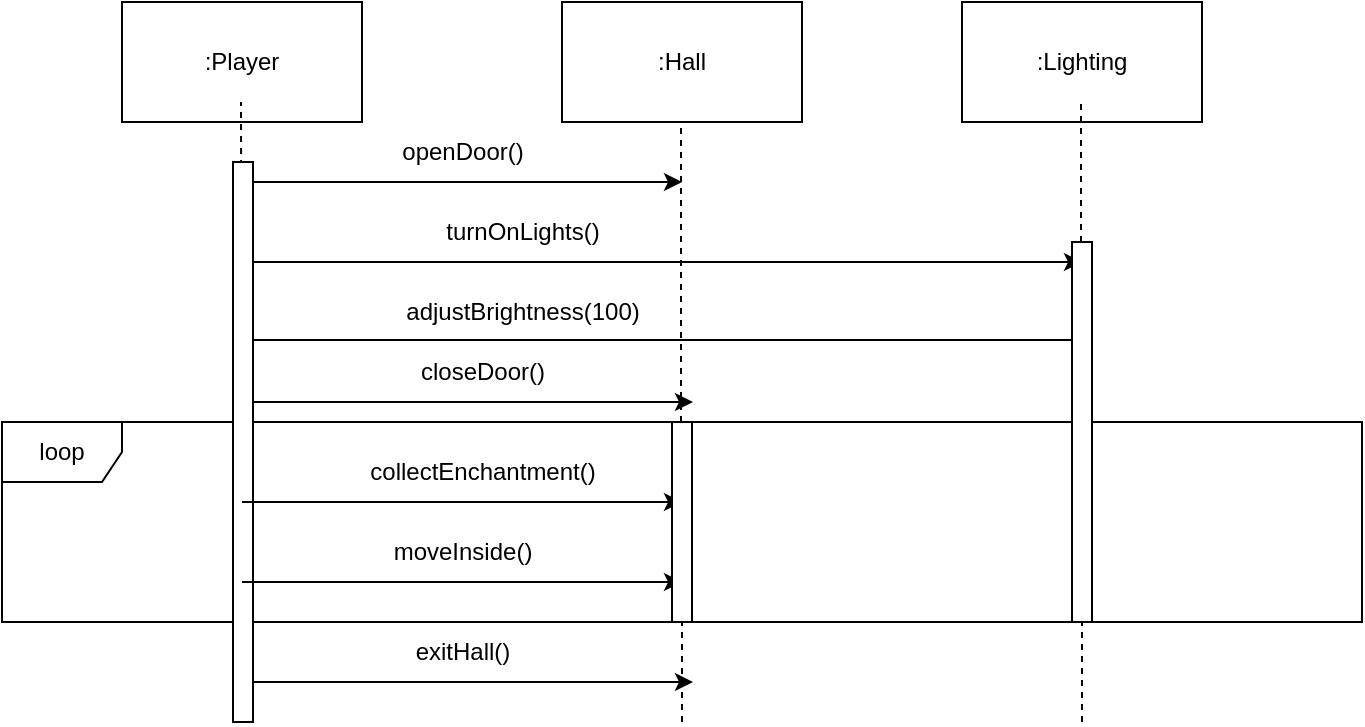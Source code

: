 <mxfile version="25.0.1">
  <diagram name="Sayfa -1" id="v08Ev-UVrjxoGycN5_Oy">
    <mxGraphModel dx="1084" dy="593" grid="1" gridSize="10" guides="1" tooltips="1" connect="1" arrows="1" fold="1" page="1" pageScale="1" pageWidth="850" pageHeight="1100" math="0" shadow="0">
      <root>
        <mxCell id="0" />
        <mxCell id="1" parent="0" />
        <mxCell id="JVXAD5Exc_dnLByAMINy-1" value=":Player" style="rounded=0;whiteSpace=wrap;html=1;" parent="1" vertex="1">
          <mxGeometry x="160" y="140" width="120" height="60" as="geometry" />
        </mxCell>
        <mxCell id="JVXAD5Exc_dnLByAMINy-2" value=":Hall" style="rounded=0;whiteSpace=wrap;html=1;" parent="1" vertex="1">
          <mxGeometry x="380" y="140" width="120" height="60" as="geometry" />
        </mxCell>
        <mxCell id="JVXAD5Exc_dnLByAMINy-3" value=":Lighting" style="rounded=0;whiteSpace=wrap;html=1;" parent="1" vertex="1">
          <mxGeometry x="580" y="140" width="120" height="60" as="geometry" />
        </mxCell>
        <mxCell id="JVXAD5Exc_dnLByAMINy-4" value="loop" style="shape=umlFrame;whiteSpace=wrap;html=1;pointerEvents=0;" parent="1" vertex="1">
          <mxGeometry x="100" y="350" width="680" height="100" as="geometry" />
        </mxCell>
        <mxCell id="JVXAD5Exc_dnLByAMINy-5" value="" style="endArrow=classic;html=1;rounded=0;" parent="1" edge="1">
          <mxGeometry width="50" height="50" relative="1" as="geometry">
            <mxPoint x="220" y="230" as="sourcePoint" />
            <mxPoint x="440" y="230" as="targetPoint" />
          </mxGeometry>
        </mxCell>
        <mxCell id="JVXAD5Exc_dnLByAMINy-6" value="" style="endArrow=classic;html=1;rounded=0;" parent="1" edge="1">
          <mxGeometry width="50" height="50" relative="1" as="geometry">
            <mxPoint x="220" y="270" as="sourcePoint" />
            <mxPoint x="640" y="270" as="targetPoint" />
          </mxGeometry>
        </mxCell>
        <mxCell id="JVXAD5Exc_dnLByAMINy-7" value="" style="endArrow=classic;html=1;rounded=0;" parent="1" edge="1">
          <mxGeometry width="50" height="50" relative="1" as="geometry">
            <mxPoint x="225.5" y="309" as="sourcePoint" />
            <mxPoint x="645.5" y="309" as="targetPoint" />
          </mxGeometry>
        </mxCell>
        <mxCell id="JVXAD5Exc_dnLByAMINy-8" value="" style="endArrow=none;dashed=1;html=1;rounded=0;entryX=0.5;entryY=1;entryDx=0;entryDy=0;" parent="1" edge="1">
          <mxGeometry width="50" height="50" relative="1" as="geometry">
            <mxPoint x="220" y="480" as="sourcePoint" />
            <mxPoint x="219.5" y="190" as="targetPoint" />
            <Array as="points">
              <mxPoint x="219.5" y="190" />
            </Array>
          </mxGeometry>
        </mxCell>
        <mxCell id="JVXAD5Exc_dnLByAMINy-10" value="" style="endArrow=none;dashed=1;html=1;rounded=0;entryX=0.5;entryY=1;entryDx=0;entryDy=0;" parent="1" source="JVXAD5Exc_dnLByAMINy-29" edge="1">
          <mxGeometry width="50" height="50" relative="1" as="geometry">
            <mxPoint x="640" y="500" as="sourcePoint" />
            <mxPoint x="639.5" y="190" as="targetPoint" />
          </mxGeometry>
        </mxCell>
        <mxCell id="JVXAD5Exc_dnLByAMINy-11" value="openDoor()" style="text;html=1;align=center;verticalAlign=middle;resizable=0;points=[];autosize=1;strokeColor=none;fillColor=none;" parent="1" vertex="1">
          <mxGeometry x="290" y="200" width="80" height="30" as="geometry" />
        </mxCell>
        <mxCell id="JVXAD5Exc_dnLByAMINy-12" value="turnOnLights()" style="text;html=1;align=center;verticalAlign=middle;resizable=0;points=[];autosize=1;strokeColor=none;fillColor=none;" parent="1" vertex="1">
          <mxGeometry x="310" y="240" width="100" height="30" as="geometry" />
        </mxCell>
        <mxCell id="JVXAD5Exc_dnLByAMINy-14" value="adjustBrightness&lt;span style=&quot;background-color: initial;&quot;&gt;(100)&lt;/span&gt;" style="text;html=1;align=center;verticalAlign=middle;resizable=0;points=[];autosize=1;strokeColor=none;fillColor=none;" parent="1" vertex="1">
          <mxGeometry x="290" y="280" width="140" height="30" as="geometry" />
        </mxCell>
        <mxCell id="JVXAD5Exc_dnLByAMINy-15" value="" style="html=1;points=[[0,0,0,0,5],[0,1,0,0,-5],[1,0,0,0,5],[1,1,0,0,-5]];perimeter=orthogonalPerimeter;outlineConnect=0;targetShapes=umlLifeline;portConstraint=eastwest;newEdgeStyle={&quot;curved&quot;:0,&quot;rounded&quot;:0};" parent="1" vertex="1">
          <mxGeometry x="215.5" y="220" width="10" height="280" as="geometry" />
        </mxCell>
        <mxCell id="JVXAD5Exc_dnLByAMINy-17" value="" style="endArrow=none;dashed=1;html=1;rounded=0;entryX=0.5;entryY=1;entryDx=0;entryDy=0;" parent="1" source="JVXAD5Exc_dnLByAMINy-27" edge="1">
          <mxGeometry width="50" height="50" relative="1" as="geometry">
            <mxPoint x="440" y="500" as="sourcePoint" />
            <mxPoint x="439.5" y="200" as="targetPoint" />
          </mxGeometry>
        </mxCell>
        <mxCell id="JVXAD5Exc_dnLByAMINy-19" value="" style="endArrow=classic;html=1;rounded=0;" parent="1" edge="1">
          <mxGeometry width="50" height="50" relative="1" as="geometry">
            <mxPoint x="220" y="390" as="sourcePoint" />
            <mxPoint x="440" y="390" as="targetPoint" />
          </mxGeometry>
        </mxCell>
        <mxCell id="JVXAD5Exc_dnLByAMINy-20" value="" style="endArrow=classic;html=1;rounded=0;" parent="1" edge="1">
          <mxGeometry width="50" height="50" relative="1" as="geometry">
            <mxPoint x="220" y="430" as="sourcePoint" />
            <mxPoint x="440" y="430" as="targetPoint" />
          </mxGeometry>
        </mxCell>
        <mxCell id="JVXAD5Exc_dnLByAMINy-21" value="&lt;span style=&quot;background-color: initial;&quot;&gt;collectEnchantment()&lt;/span&gt;" style="text;html=1;align=center;verticalAlign=middle;resizable=0;points=[];autosize=1;strokeColor=none;fillColor=none;" parent="1" vertex="1">
          <mxGeometry x="270" y="360" width="140" height="30" as="geometry" />
        </mxCell>
        <mxCell id="JVXAD5Exc_dnLByAMINy-22" value="&lt;span style=&quot;background-color: initial;&quot;&gt;moveInside()&lt;/span&gt;" style="text;html=1;align=center;verticalAlign=middle;resizable=0;points=[];autosize=1;strokeColor=none;fillColor=none;" parent="1" vertex="1">
          <mxGeometry x="285" y="400" width="90" height="30" as="geometry" />
        </mxCell>
        <mxCell id="JVXAD5Exc_dnLByAMINy-23" value="" style="endArrow=classic;html=1;rounded=0;" parent="1" edge="1">
          <mxGeometry width="50" height="50" relative="1" as="geometry">
            <mxPoint x="225.5" y="340" as="sourcePoint" />
            <mxPoint x="445.5" y="340" as="targetPoint" />
          </mxGeometry>
        </mxCell>
        <mxCell id="JVXAD5Exc_dnLByAMINy-24" value="closeDoor()" style="text;html=1;align=center;verticalAlign=middle;resizable=0;points=[];autosize=1;strokeColor=none;fillColor=none;" parent="1" vertex="1">
          <mxGeometry x="295" y="310" width="90" height="30" as="geometry" />
        </mxCell>
        <mxCell id="JVXAD5Exc_dnLByAMINy-25" value="&lt;span style=&quot;background-color: initial;&quot;&gt;exitHall()&lt;/span&gt;" style="text;html=1;align=center;verticalAlign=middle;resizable=0;points=[];autosize=1;strokeColor=none;fillColor=none;" parent="1" vertex="1">
          <mxGeometry x="295" y="450" width="70" height="30" as="geometry" />
        </mxCell>
        <mxCell id="JVXAD5Exc_dnLByAMINy-26" value="" style="endArrow=classic;html=1;rounded=0;" parent="1" edge="1">
          <mxGeometry width="50" height="50" relative="1" as="geometry">
            <mxPoint x="225.5" y="480" as="sourcePoint" />
            <mxPoint x="445.5" y="480" as="targetPoint" />
          </mxGeometry>
        </mxCell>
        <mxCell id="JVXAD5Exc_dnLByAMINy-28" value="" style="endArrow=none;dashed=1;html=1;rounded=0;entryX=0.5;entryY=1;entryDx=0;entryDy=0;" parent="1" target="JVXAD5Exc_dnLByAMINy-27" edge="1">
          <mxGeometry width="50" height="50" relative="1" as="geometry">
            <mxPoint x="440" y="500" as="sourcePoint" />
            <mxPoint x="439.5" y="200" as="targetPoint" />
          </mxGeometry>
        </mxCell>
        <mxCell id="JVXAD5Exc_dnLByAMINy-27" value="" style="html=1;points=[[0,0,0,0,5],[0,1,0,0,-5],[1,0,0,0,5],[1,1,0,0,-5]];perimeter=orthogonalPerimeter;outlineConnect=0;targetShapes=umlLifeline;portConstraint=eastwest;newEdgeStyle={&quot;curved&quot;:0,&quot;rounded&quot;:0};" parent="1" vertex="1">
          <mxGeometry x="435" y="350" width="10" height="100" as="geometry" />
        </mxCell>
        <mxCell id="JVXAD5Exc_dnLByAMINy-30" value="" style="endArrow=none;dashed=1;html=1;rounded=0;entryX=0.5;entryY=1;entryDx=0;entryDy=0;" parent="1" target="JVXAD5Exc_dnLByAMINy-29" edge="1">
          <mxGeometry width="50" height="50" relative="1" as="geometry">
            <mxPoint x="640" y="500" as="sourcePoint" />
            <mxPoint x="639.5" y="190" as="targetPoint" />
          </mxGeometry>
        </mxCell>
        <mxCell id="JVXAD5Exc_dnLByAMINy-29" value="" style="html=1;points=[[0,0,0,0,5],[0,1,0,0,-5],[1,0,0,0,5],[1,1,0,0,-5]];perimeter=orthogonalPerimeter;outlineConnect=0;targetShapes=umlLifeline;portConstraint=eastwest;newEdgeStyle={&quot;curved&quot;:0,&quot;rounded&quot;:0};" parent="1" vertex="1">
          <mxGeometry x="635" y="260" width="10" height="190" as="geometry" />
        </mxCell>
      </root>
    </mxGraphModel>
  </diagram>
</mxfile>

